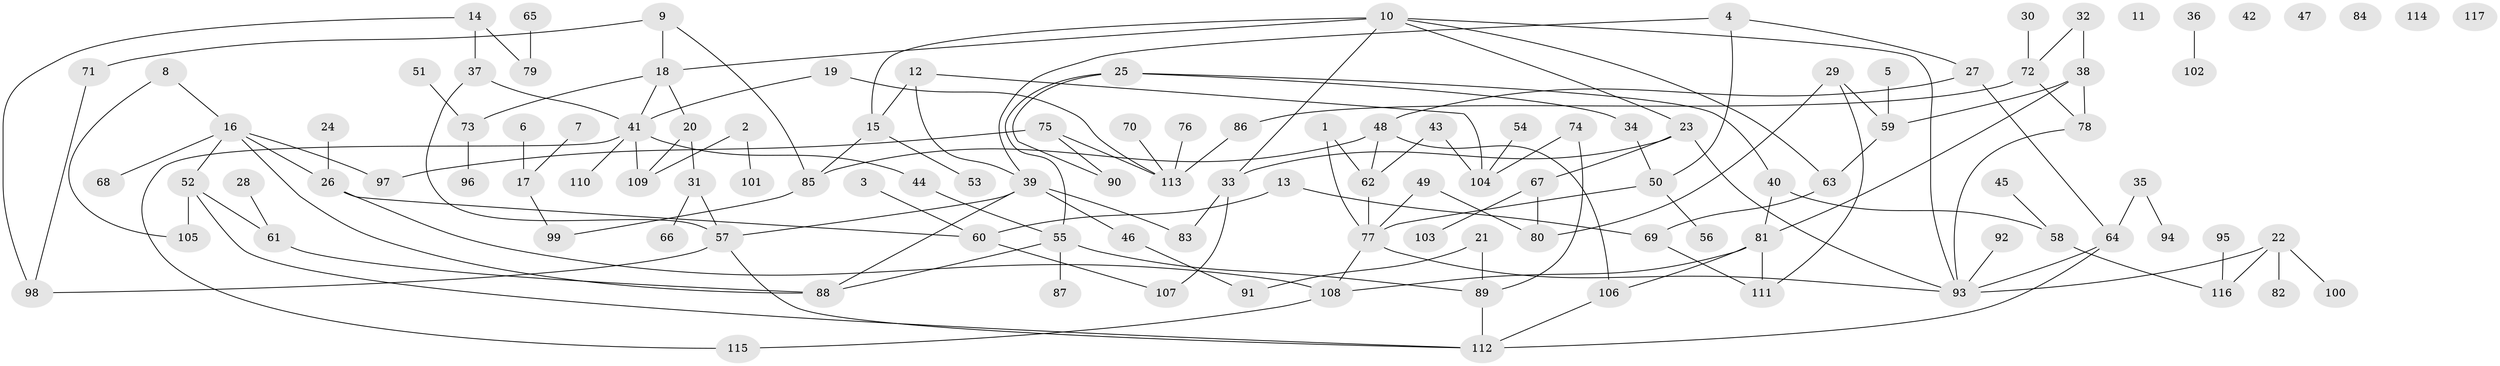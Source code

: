 // coarse degree distribution, {2: 0.21428571428571427, 1: 0.24285714285714285, 4: 0.14285714285714285, 6: 0.05714285714285714, 8: 0.05714285714285714, 0: 0.1, 5: 0.05714285714285714, 3: 0.08571428571428572, 7: 0.02857142857142857, 11: 0.014285714285714285}
// Generated by graph-tools (version 1.1) at 2025/16/03/04/25 18:16:30]
// undirected, 117 vertices, 151 edges
graph export_dot {
graph [start="1"]
  node [color=gray90,style=filled];
  1;
  2;
  3;
  4;
  5;
  6;
  7;
  8;
  9;
  10;
  11;
  12;
  13;
  14;
  15;
  16;
  17;
  18;
  19;
  20;
  21;
  22;
  23;
  24;
  25;
  26;
  27;
  28;
  29;
  30;
  31;
  32;
  33;
  34;
  35;
  36;
  37;
  38;
  39;
  40;
  41;
  42;
  43;
  44;
  45;
  46;
  47;
  48;
  49;
  50;
  51;
  52;
  53;
  54;
  55;
  56;
  57;
  58;
  59;
  60;
  61;
  62;
  63;
  64;
  65;
  66;
  67;
  68;
  69;
  70;
  71;
  72;
  73;
  74;
  75;
  76;
  77;
  78;
  79;
  80;
  81;
  82;
  83;
  84;
  85;
  86;
  87;
  88;
  89;
  90;
  91;
  92;
  93;
  94;
  95;
  96;
  97;
  98;
  99;
  100;
  101;
  102;
  103;
  104;
  105;
  106;
  107;
  108;
  109;
  110;
  111;
  112;
  113;
  114;
  115;
  116;
  117;
  1 -- 62;
  1 -- 77;
  2 -- 101;
  2 -- 109;
  3 -- 60;
  4 -- 27;
  4 -- 39;
  4 -- 50;
  5 -- 59;
  6 -- 17;
  7 -- 17;
  8 -- 16;
  8 -- 105;
  9 -- 18;
  9 -- 71;
  9 -- 85;
  10 -- 15;
  10 -- 18;
  10 -- 23;
  10 -- 33;
  10 -- 63;
  10 -- 93;
  12 -- 15;
  12 -- 39;
  12 -- 104;
  13 -- 60;
  13 -- 69;
  14 -- 37;
  14 -- 79;
  14 -- 98;
  15 -- 53;
  15 -- 85;
  16 -- 26;
  16 -- 52;
  16 -- 68;
  16 -- 88;
  16 -- 97;
  17 -- 99;
  18 -- 20;
  18 -- 41;
  18 -- 73;
  19 -- 41;
  19 -- 113;
  20 -- 31;
  20 -- 109;
  21 -- 89;
  21 -- 91;
  22 -- 82;
  22 -- 93;
  22 -- 100;
  22 -- 116;
  23 -- 33;
  23 -- 67;
  23 -- 93;
  24 -- 26;
  25 -- 34;
  25 -- 40;
  25 -- 55;
  25 -- 90;
  26 -- 60;
  26 -- 108;
  27 -- 48;
  27 -- 64;
  28 -- 61;
  29 -- 59;
  29 -- 80;
  29 -- 111;
  30 -- 72;
  31 -- 57;
  31 -- 66;
  32 -- 38;
  32 -- 72;
  33 -- 83;
  33 -- 107;
  34 -- 50;
  35 -- 64;
  35 -- 94;
  36 -- 102;
  37 -- 41;
  37 -- 57;
  38 -- 59;
  38 -- 78;
  38 -- 81;
  39 -- 46;
  39 -- 57;
  39 -- 83;
  39 -- 88;
  40 -- 58;
  40 -- 81;
  41 -- 44;
  41 -- 109;
  41 -- 110;
  41 -- 115;
  43 -- 62;
  43 -- 104;
  44 -- 55;
  45 -- 58;
  46 -- 91;
  48 -- 62;
  48 -- 85;
  48 -- 106;
  49 -- 77;
  49 -- 80;
  50 -- 56;
  50 -- 77;
  51 -- 73;
  52 -- 61;
  52 -- 105;
  52 -- 112;
  54 -- 104;
  55 -- 87;
  55 -- 88;
  55 -- 89;
  57 -- 98;
  57 -- 112;
  58 -- 116;
  59 -- 63;
  60 -- 107;
  61 -- 88;
  62 -- 77;
  63 -- 69;
  64 -- 93;
  64 -- 112;
  65 -- 79;
  67 -- 80;
  67 -- 103;
  69 -- 111;
  70 -- 113;
  71 -- 98;
  72 -- 78;
  72 -- 86;
  73 -- 96;
  74 -- 89;
  74 -- 104;
  75 -- 90;
  75 -- 97;
  75 -- 113;
  76 -- 113;
  77 -- 93;
  77 -- 108;
  78 -- 93;
  81 -- 106;
  81 -- 108;
  81 -- 111;
  85 -- 99;
  86 -- 113;
  89 -- 112;
  92 -- 93;
  95 -- 116;
  106 -- 112;
  108 -- 115;
}
